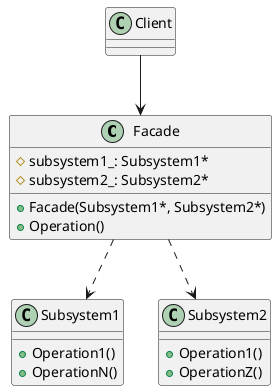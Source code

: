 @startuml
Facade ..> Subsystem1
Facade ..> Subsystem2

class Subsystem1{
        + Operation1()
        + OperationN()
}

class Subsystem2{
        + Operation1()
        + OperationZ()
}

class Facade{
    # subsystem1_: Subsystem1*
    # subsystem2_: Subsystem2*
    + Facade(Subsystem1*, Subsystem2*)
    + Operation()
}

Client --> Facade

@enduml
